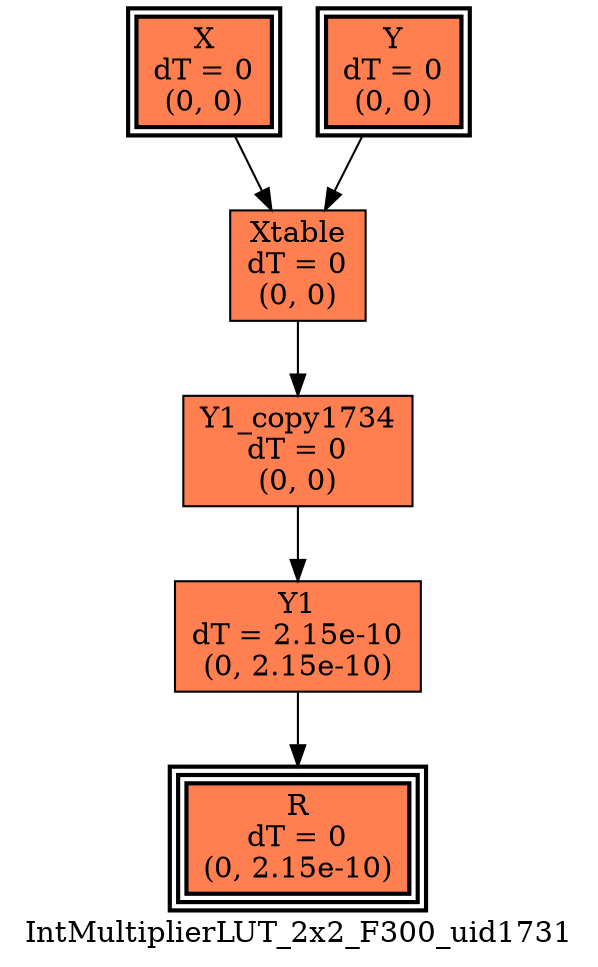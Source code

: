 digraph IntMultiplierLUT_2x2_F300_uid1731
{
	//graph drawing options
	label=IntMultiplierLUT_2x2_F300_uid1731;
	labelloc=bottom;
	labeljust=right;
	ratio=auto;
	nodesep=0.25;
	ranksep=0.5;

	//input/output signals of operator IntMultiplierLUT_2x2_F300_uid1731
	X__IntMultiplierLUT_2x2_F300_uid1731 [ label="X\ndT = 0\n(0, 0)", shape=box, color=black, style="bold, filled", fillcolor=coral, peripheries=2 ];
	Y__IntMultiplierLUT_2x2_F300_uid1731 [ label="Y\ndT = 0\n(0, 0)", shape=box, color=black, style="bold, filled", fillcolor=coral, peripheries=2 ];
	R__IntMultiplierLUT_2x2_F300_uid1731 [ label="R\ndT = 0\n(0, 2.15e-10)", shape=box, color=black, style="bold, filled", fillcolor=coral, peripheries=3 ];
	{rank=same X__IntMultiplierLUT_2x2_F300_uid1731, Y__IntMultiplierLUT_2x2_F300_uid1731};
	{rank=same R__IntMultiplierLUT_2x2_F300_uid1731};
	//internal signals of operator IntMultiplierLUT_2x2_F300_uid1731
	Xtable__IntMultiplierLUT_2x2_F300_uid1731 [ label="Xtable\ndT = 0\n(0, 0)", shape=box, color=black, style=filled, fillcolor=coral, peripheries=1 ];
	Y1__IntMultiplierLUT_2x2_F300_uid1731 [ label="Y1\ndT = 2.15e-10\n(0, 2.15e-10)", shape=box, color=black, style=filled, fillcolor=coral, peripheries=1 ];
	Y1_copy1734__IntMultiplierLUT_2x2_F300_uid1731 [ label="Y1_copy1734\ndT = 0\n(0, 0)", shape=box, color=black, style=filled, fillcolor=coral, peripheries=1 ];

	//subcomponents of operator IntMultiplierLUT_2x2_F300_uid1731

	//input and internal signal connections of operator IntMultiplierLUT_2x2_F300_uid1731
	X__IntMultiplierLUT_2x2_F300_uid1731 -> Xtable__IntMultiplierLUT_2x2_F300_uid1731 [ arrowhead=normal, arrowsize=1.0, arrowtail=normal, color=black, dir=forward  ];
	Y__IntMultiplierLUT_2x2_F300_uid1731 -> Xtable__IntMultiplierLUT_2x2_F300_uid1731 [ arrowhead=normal, arrowsize=1.0, arrowtail=normal, color=black, dir=forward  ];
	Xtable__IntMultiplierLUT_2x2_F300_uid1731 -> Y1_copy1734__IntMultiplierLUT_2x2_F300_uid1731 [ arrowhead=normal, arrowsize=1.0, arrowtail=normal, color=black, dir=forward  ];
	Y1__IntMultiplierLUT_2x2_F300_uid1731 -> R__IntMultiplierLUT_2x2_F300_uid1731 [ arrowhead=normal, arrowsize=1.0, arrowtail=normal, color=black, dir=forward  ];
	Y1_copy1734__IntMultiplierLUT_2x2_F300_uid1731 -> Y1__IntMultiplierLUT_2x2_F300_uid1731 [ arrowhead=normal, arrowsize=1.0, arrowtail=normal, color=black, dir=forward  ];
}

